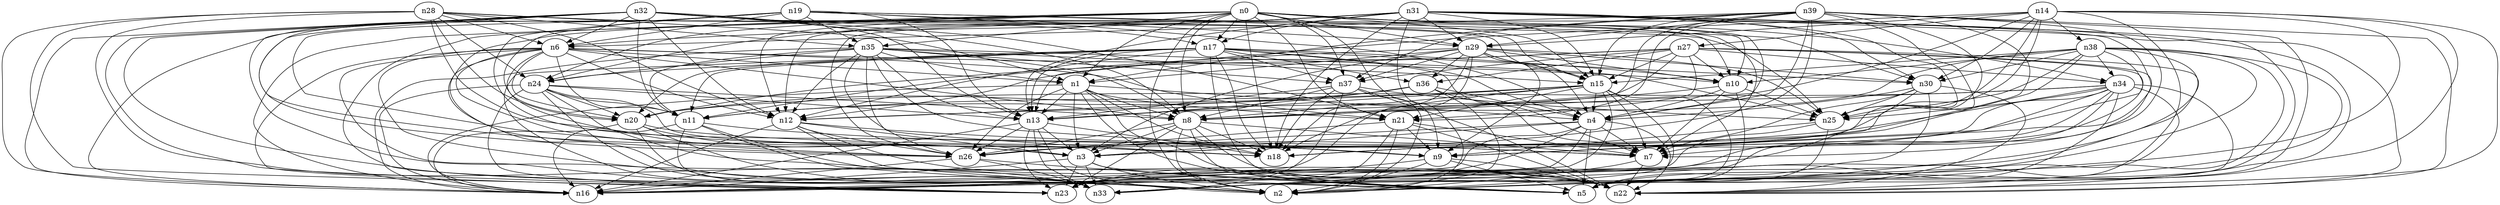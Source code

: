 digraph "" {
	n0 -> n1;
	n0 -> n2;
	n0 -> n4;
	n0 -> n8;
	n0 -> n9;
	n0 -> n10;
	n0 -> n12;
	n0 -> n15;
	n0 -> n16;
	n0 -> n17;
	n0 -> n18;
	n0 -> n21;
	n0 -> n22;
	n0 -> n23;
	n0 -> n24;
	n0 -> n26;
	n0 -> n29;
	n0 -> n34;
	n0 -> n35;
	n0 -> n37;
	n1 -> n3;
	n1 -> n4;
	n1 -> n5;
	n1 -> n8;
	n1 -> n13;
	n1 -> n16;
	n1 -> n18;
	n1 -> n21;
	n1 -> n22;
	n1 -> n26;
	n3 -> n2;
	n3 -> n5;
	n3 -> n16;
	n3 -> n23;
	n3 -> n33;
	n4 -> n3;
	n4 -> n5;
	n4 -> n7;
	n4 -> n16;
	n4 -> n22;
	n4 -> n23;
	n4 -> n26;
	n4 -> n33;
	n6 -> n1;
	n6 -> n2;
	n6 -> n3;
	n6 -> n5;
	n6 -> n8;
	n6 -> n10;
	n6 -> n11;
	n6 -> n12;
	n6 -> n20;
	n6 -> n21;
	n6 -> n22;
	n6 -> n23;
	n6 -> n26;
	n7 -> n2;
	n7 -> n22;
	n8 -> n2;
	n8 -> n3;
	n8 -> n5;
	n8 -> n7;
	n8 -> n18;
	n8 -> n22;
	n8 -> n23;
	n8 -> n26;
	n9 -> n2;
	n9 -> n5;
	n9 -> n16;
	n9 -> n22;
	n10 -> n4;
	n10 -> n5;
	n10 -> n7;
	n10 -> n8;
	n10 -> n25;
	n11 -> n2;
	n11 -> n5;
	n11 -> n9;
	n11 -> n16;
	n11 -> n33;
	n12 -> n2;
	n12 -> n3;
	n12 -> n9;
	n12 -> n16;
	n12 -> n22;
	n12 -> n26;
	n13 -> n2;
	n13 -> n3;
	n13 -> n16;
	n13 -> n18;
	n13 -> n23;
	n13 -> n26;
	n13 -> n33;
	n14 -> n3;
	n14 -> n5;
	n14 -> n8;
	n14 -> n13;
	n14 -> n22;
	n14 -> n23;
	n14 -> n25;
	n14 -> n27;
	n14 -> n29;
	n14 -> n30;
	n14 -> n33;
	n14 -> n38;
	n15 -> n2;
	n15 -> n4;
	n15 -> n5;
	n15 -> n7;
	n15 -> n8;
	n15 -> n11;
	n15 -> n12;
	n15 -> n13;
	n15 -> n18;
	n15 -> n21;
	n15 -> n33;
	n17 -> n4;
	n17 -> n5;
	n17 -> n7;
	n17 -> n10;
	n17 -> n11;
	n17 -> n12;
	n17 -> n13;
	n17 -> n18;
	n17 -> n20;
	n17 -> n24;
	n17 -> n30;
	n17 -> n33;
	n17 -> n36;
	n17 -> n37;
	n19 -> n4;
	n19 -> n6;
	n19 -> n9;
	n19 -> n13;
	n19 -> n15;
	n19 -> n16;
	n19 -> n18;
	n19 -> n20;
	n19 -> n26;
	n19 -> n29;
	n19 -> n30;
	n19 -> n35;
	n20 -> n2;
	n20 -> n3;
	n20 -> n7;
	n20 -> n16;
	n20 -> n33;
	n21 -> n2;
	n21 -> n7;
	n21 -> n9;
	n21 -> n22;
	n21 -> n23;
	n21 -> n26;
	n24 -> n8;
	n24 -> n11;
	n24 -> n13;
	n24 -> n16;
	n24 -> n18;
	n24 -> n20;
	n24 -> n22;
	n24 -> n23;
	n24 -> n33;
	n25 -> n5;
	n25 -> n9;
	n25 -> n16;
	n26 -> n5;
	n26 -> n16;
	n26 -> n33;
	n27 -> n7;
	n27 -> n10;
	n27 -> n12;
	n27 -> n13;
	n27 -> n15;
	n27 -> n16;
	n27 -> n20;
	n27 -> n21;
	n27 -> n33;
	n27 -> n34;
	n27 -> n36;
	n27 -> n37;
	n28 -> n1;
	n28 -> n6;
	n28 -> n7;
	n28 -> n12;
	n28 -> n15;
	n28 -> n16;
	n28 -> n20;
	n28 -> n23;
	n28 -> n24;
	n28 -> n25;
	n28 -> n33;
	n28 -> n35;
	n29 -> n1;
	n29 -> n3;
	n29 -> n4;
	n29 -> n9;
	n29 -> n10;
	n29 -> n11;
	n29 -> n15;
	n29 -> n16;
	n29 -> n18;
	n29 -> n25;
	n29 -> n30;
	n29 -> n36;
	n29 -> n37;
	n30 -> n4;
	n30 -> n5;
	n30 -> n7;
	n30 -> n22;
	n30 -> n23;
	n30 -> n25;
	n31 -> n2;
	n31 -> n5;
	n31 -> n6;
	n31 -> n9;
	n31 -> n12;
	n31 -> n13;
	n31 -> n15;
	n31 -> n17;
	n31 -> n18;
	n31 -> n22;
	n31 -> n24;
	n31 -> n25;
	n31 -> n26;
	n31 -> n29;
	n31 -> n30;
	n32 -> n2;
	n32 -> n3;
	n32 -> n6;
	n32 -> n7;
	n32 -> n8;
	n32 -> n10;
	n32 -> n11;
	n32 -> n12;
	n32 -> n13;
	n32 -> n16;
	n32 -> n17;
	n32 -> n21;
	n32 -> n22;
	n32 -> n23;
	n34 -> n2;
	n34 -> n5;
	n34 -> n7;
	n34 -> n9;
	n34 -> n12;
	n34 -> n16;
	n34 -> n18;
	n34 -> n20;
	n34 -> n25;
	n34 -> n26;
	n34 -> n33;
	n35 -> n1;
	n35 -> n8;
	n35 -> n9;
	n35 -> n11;
	n35 -> n12;
	n35 -> n13;
	n35 -> n15;
	n35 -> n16;
	n35 -> n18;
	n35 -> n24;
	n35 -> n25;
	n35 -> n26;
	n35 -> n37;
	n36 -> n2;
	n36 -> n4;
	n36 -> n7;
	n36 -> n11;
	n36 -> n13;
	n36 -> n20;
	n37 -> n2;
	n37 -> n8;
	n37 -> n13;
	n37 -> n18;
	n37 -> n22;
	n37 -> n25;
	n37 -> n33;
	n38 -> n2;
	n38 -> n3;
	n38 -> n8;
	n38 -> n10;
	n38 -> n15;
	n38 -> n18;
	n38 -> n22;
	n38 -> n23;
	n38 -> n25;
	n38 -> n30;
	n38 -> n33;
	n38 -> n34;
	n39 -> n1;
	n39 -> n3;
	n39 -> n4;
	n39 -> n5;
	n39 -> n6;
	n39 -> n7;
	n39 -> n8;
	n39 -> n15;
	n39 -> n18;
	n39 -> n21;
	n39 -> n22;
	n39 -> n25;
	n39 -> n26;
	n39 -> n29;
	n39 -> n37;
}
